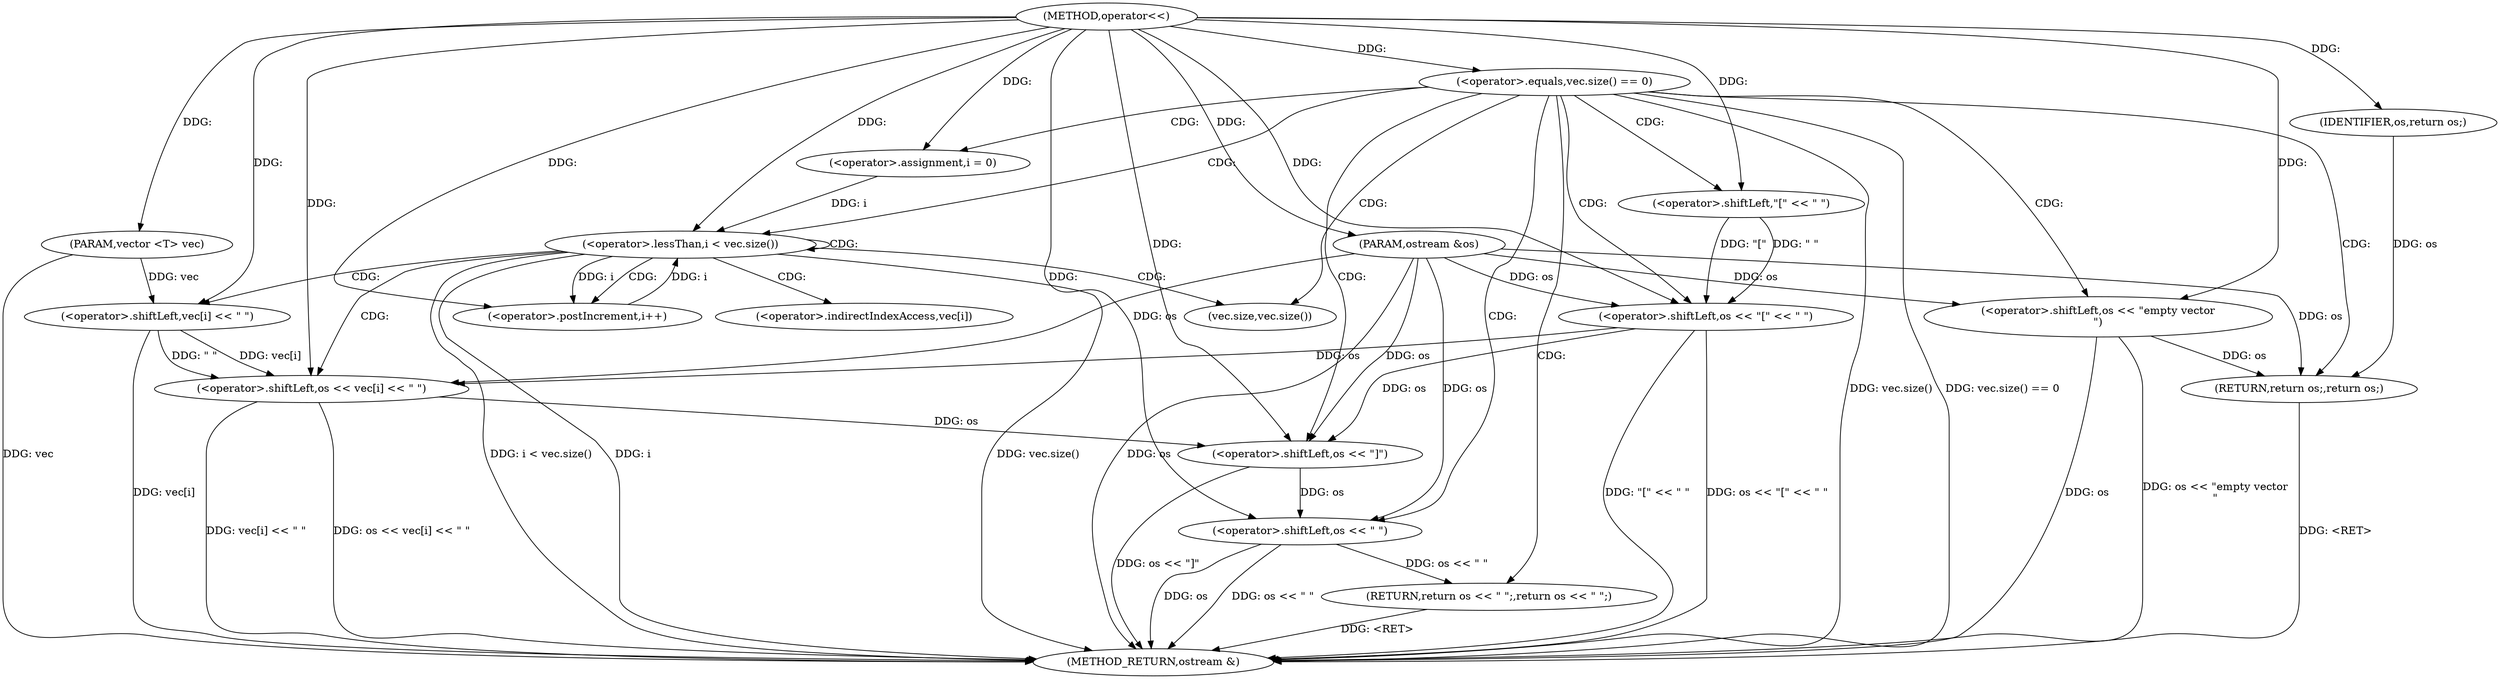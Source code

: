 digraph "operator<<" {  
"1000105" [label = "(METHOD,operator<<)" ]
"1000149" [label = "(METHOD_RETURN,ostream &)" ]
"1000106" [label = "(PARAM,ostream &os)" ]
"1000107" [label = "(PARAM,vector <T> vec)" ]
"1000119" [label = "(<operator>.shiftLeft,os << \"[\" << \" \")" ]
"1000142" [label = "(<operator>.shiftLeft,os << \"]\")" ]
"1000145" [label = "(RETURN,return os << \" \";,return os << \" \";)" ]
"1000110" [label = "(<operator>.equals,vec.size() == 0)" ]
"1000126" [label = "(<operator>.assignment,i = 0)" ]
"1000129" [label = "(<operator>.lessThan,i < vec.size())" ]
"1000132" [label = "(<operator>.postIncrement,i++)" ]
"1000146" [label = "(<operator>.shiftLeft,os << \" \")" ]
"1000114" [label = "(<operator>.shiftLeft,os << \"empty vector\n\")" ]
"1000117" [label = "(RETURN,return os;,return os;)" ]
"1000121" [label = "(<operator>.shiftLeft,\"[\" << \" \")" ]
"1000135" [label = "(<operator>.shiftLeft,os << vec[i] << \" \")" ]
"1000118" [label = "(IDENTIFIER,os,return os;)" ]
"1000137" [label = "(<operator>.shiftLeft,vec[i] << \" \")" ]
"1000131" [label = "(vec.size,vec.size())" ]
"1000138" [label = "(<operator>.indirectIndexAccess,vec[i])" ]
  "1000145" -> "1000149"  [ label = "DDG: <RET>"] 
  "1000106" -> "1000149"  [ label = "DDG: os"] 
  "1000107" -> "1000149"  [ label = "DDG: vec"] 
  "1000110" -> "1000149"  [ label = "DDG: vec.size()"] 
  "1000110" -> "1000149"  [ label = "DDG: vec.size() == 0"] 
  "1000119" -> "1000149"  [ label = "DDG: \"[\" << \" \""] 
  "1000119" -> "1000149"  [ label = "DDG: os << \"[\" << \" \""] 
  "1000129" -> "1000149"  [ label = "DDG: i"] 
  "1000129" -> "1000149"  [ label = "DDG: vec.size()"] 
  "1000129" -> "1000149"  [ label = "DDG: i < vec.size()"] 
  "1000142" -> "1000149"  [ label = "DDG: os << \"]\""] 
  "1000146" -> "1000149"  [ label = "DDG: os"] 
  "1000146" -> "1000149"  [ label = "DDG: os << \" \""] 
  "1000137" -> "1000149"  [ label = "DDG: vec[i]"] 
  "1000135" -> "1000149"  [ label = "DDG: vec[i] << \" \""] 
  "1000135" -> "1000149"  [ label = "DDG: os << vec[i] << \" \""] 
  "1000114" -> "1000149"  [ label = "DDG: os"] 
  "1000114" -> "1000149"  [ label = "DDG: os << \"empty vector\n\""] 
  "1000117" -> "1000149"  [ label = "DDG: <RET>"] 
  "1000105" -> "1000106"  [ label = "DDG: "] 
  "1000105" -> "1000107"  [ label = "DDG: "] 
  "1000146" -> "1000145"  [ label = "DDG: os << \" \""] 
  "1000106" -> "1000119"  [ label = "DDG: os"] 
  "1000105" -> "1000119"  [ label = "DDG: "] 
  "1000121" -> "1000119"  [ label = "DDG: \" \""] 
  "1000121" -> "1000119"  [ label = "DDG: \"[\""] 
  "1000105" -> "1000126"  [ label = "DDG: "] 
  "1000119" -> "1000142"  [ label = "DDG: os"] 
  "1000135" -> "1000142"  [ label = "DDG: os"] 
  "1000106" -> "1000142"  [ label = "DDG: os"] 
  "1000105" -> "1000142"  [ label = "DDG: "] 
  "1000105" -> "1000110"  [ label = "DDG: "] 
  "1000118" -> "1000117"  [ label = "DDG: os"] 
  "1000114" -> "1000117"  [ label = "DDG: os"] 
  "1000106" -> "1000117"  [ label = "DDG: os"] 
  "1000105" -> "1000121"  [ label = "DDG: "] 
  "1000126" -> "1000129"  [ label = "DDG: i"] 
  "1000132" -> "1000129"  [ label = "DDG: i"] 
  "1000105" -> "1000129"  [ label = "DDG: "] 
  "1000129" -> "1000132"  [ label = "DDG: i"] 
  "1000105" -> "1000132"  [ label = "DDG: "] 
  "1000142" -> "1000146"  [ label = "DDG: os"] 
  "1000106" -> "1000146"  [ label = "DDG: os"] 
  "1000105" -> "1000146"  [ label = "DDG: "] 
  "1000106" -> "1000114"  [ label = "DDG: os"] 
  "1000105" -> "1000114"  [ label = "DDG: "] 
  "1000105" -> "1000118"  [ label = "DDG: "] 
  "1000119" -> "1000135"  [ label = "DDG: os"] 
  "1000106" -> "1000135"  [ label = "DDG: os"] 
  "1000105" -> "1000135"  [ label = "DDG: "] 
  "1000137" -> "1000135"  [ label = "DDG: \" \""] 
  "1000137" -> "1000135"  [ label = "DDG: vec[i]"] 
  "1000107" -> "1000137"  [ label = "DDG: vec"] 
  "1000105" -> "1000137"  [ label = "DDG: "] 
  "1000110" -> "1000121"  [ label = "CDG: "] 
  "1000110" -> "1000131"  [ label = "CDG: "] 
  "1000110" -> "1000117"  [ label = "CDG: "] 
  "1000110" -> "1000126"  [ label = "CDG: "] 
  "1000110" -> "1000142"  [ label = "CDG: "] 
  "1000110" -> "1000129"  [ label = "CDG: "] 
  "1000110" -> "1000145"  [ label = "CDG: "] 
  "1000110" -> "1000119"  [ label = "CDG: "] 
  "1000110" -> "1000114"  [ label = "CDG: "] 
  "1000110" -> "1000146"  [ label = "CDG: "] 
  "1000129" -> "1000131"  [ label = "CDG: "] 
  "1000129" -> "1000132"  [ label = "CDG: "] 
  "1000129" -> "1000137"  [ label = "CDG: "] 
  "1000129" -> "1000129"  [ label = "CDG: "] 
  "1000129" -> "1000135"  [ label = "CDG: "] 
  "1000129" -> "1000138"  [ label = "CDG: "] 
}

